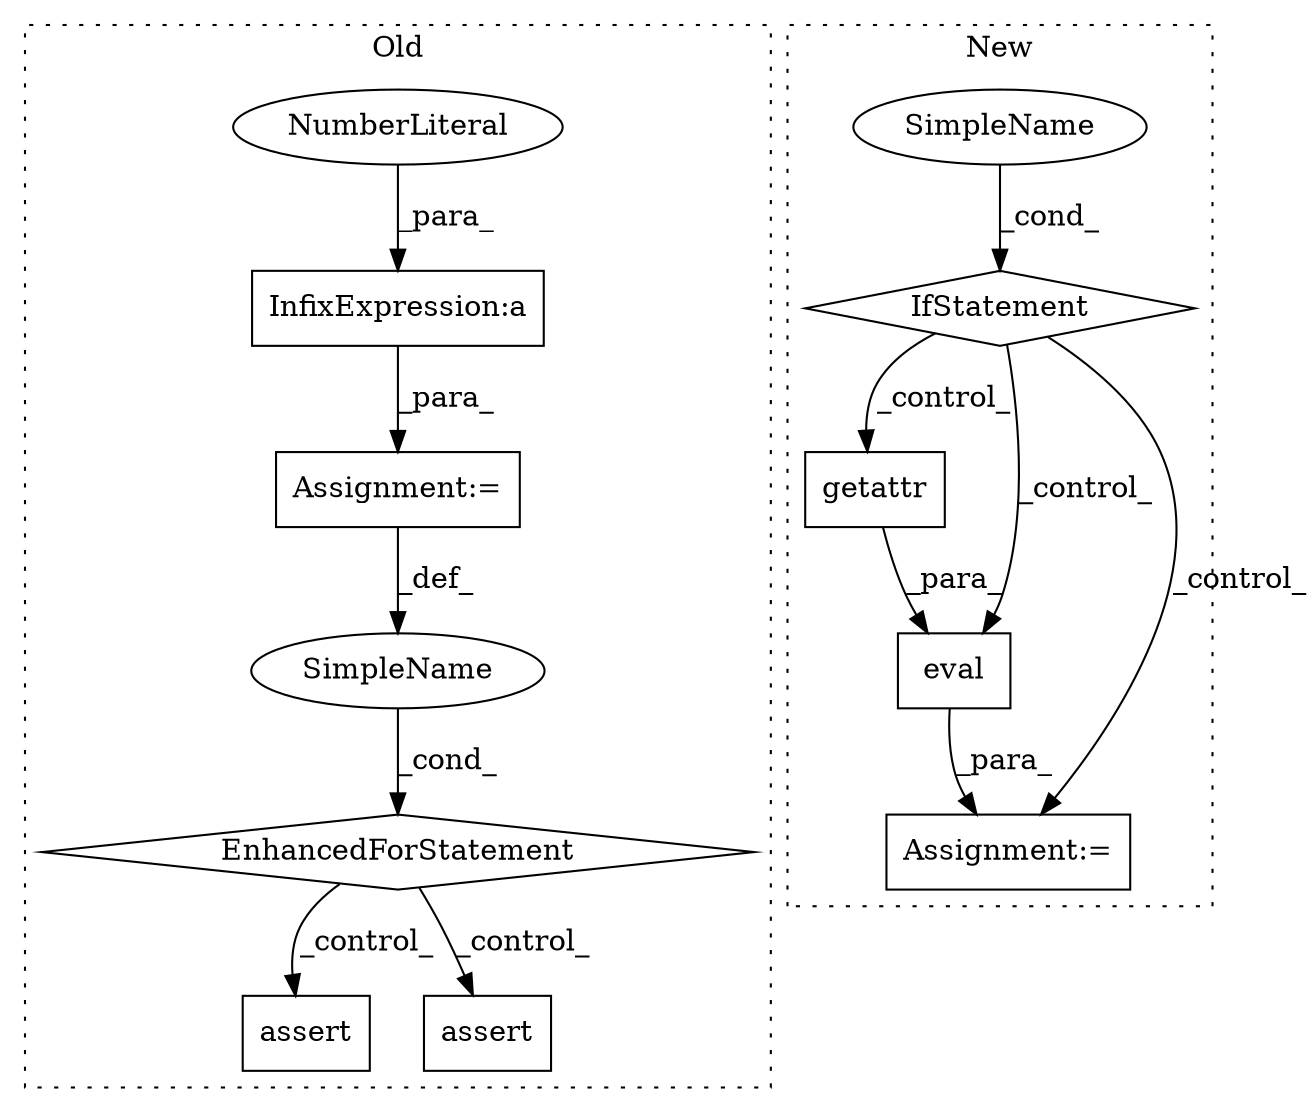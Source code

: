 digraph G {
subgraph cluster0 {
1 [label="assert" a="32" s="2503,2551" l="16,1" shape="box"];
5 [label="EnhancedForStatement" a="70" s="2353,2436" l="53,2" shape="diamond"];
6 [label="assert" a="6" s="2446" l="7" shape="box"];
7 [label="InfixExpression:a" a="27" s="2431" l="3" shape="box"];
8 [label="NumberLiteral" a="34" s="2434" l="1" shape="ellipse"];
9 [label="SimpleName" a="42" s="2410" l="1" shape="ellipse"];
12 [label="Assignment:=" a="7" s="2353,2436" l="53,2" shape="box"];
label = "Old";
style="dotted";
}
subgraph cluster1 {
2 [label="getattr" a="32" s="3230,3278" l="8,1" shape="box"];
3 [label="Assignment:=" a="7" s="3222" l="1" shape="box"];
4 [label="IfStatement" a="25" s="3034,3047" l="4,2" shape="diamond"];
10 [label="SimpleName" a="42" s="" l="" shape="ellipse"];
11 [label="eval" a="32" s="3225,3279" l="5,1" shape="box"];
label = "New";
style="dotted";
}
2 -> 11 [label="_para_"];
4 -> 3 [label="_control_"];
4 -> 11 [label="_control_"];
4 -> 2 [label="_control_"];
5 -> 1 [label="_control_"];
5 -> 6 [label="_control_"];
7 -> 12 [label="_para_"];
8 -> 7 [label="_para_"];
9 -> 5 [label="_cond_"];
10 -> 4 [label="_cond_"];
11 -> 3 [label="_para_"];
12 -> 9 [label="_def_"];
}